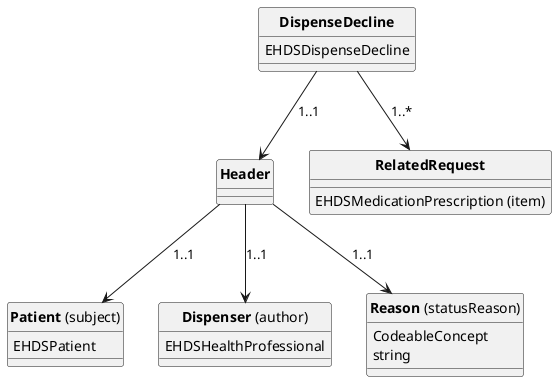 @startuml
skinparam linetype polyline
hide circle
hide stereotype


class "**DispenseDecline**" as eD{
  EHDSDispenseDecline

}

eD --> Header: "1..1"
eD --> Item: "1..*"

class "**Header**" as Header{

}

Header --> Patient: "1..1"
Header --> Dispenser: "1..1"
Header --> Reason: "1..1"

class "**Dispenser** (author)" as Dispenser{
  EHDSHealthProfessional   
  
}

class "**Patient** (subject)" as Patient{
  EHDSPatient   

}

class "**Reason** (statusReason)" as Reason{
  CodeableConcept
  string

}

class "**RelatedRequest**" as Item{ 
  EHDSMedicationPrescription (item)
}


@enduml
